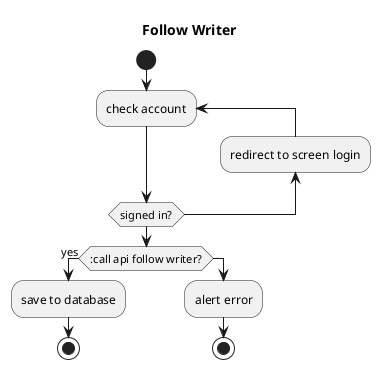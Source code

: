 @startuml
title Follow Writer

start
repeat :check account;
backward :redirect to screen login;
repeat while (signed in?)
if (:call api follow writer?) then (yes);
:save to database;
stop
else
:alert error;
stop

@enduml